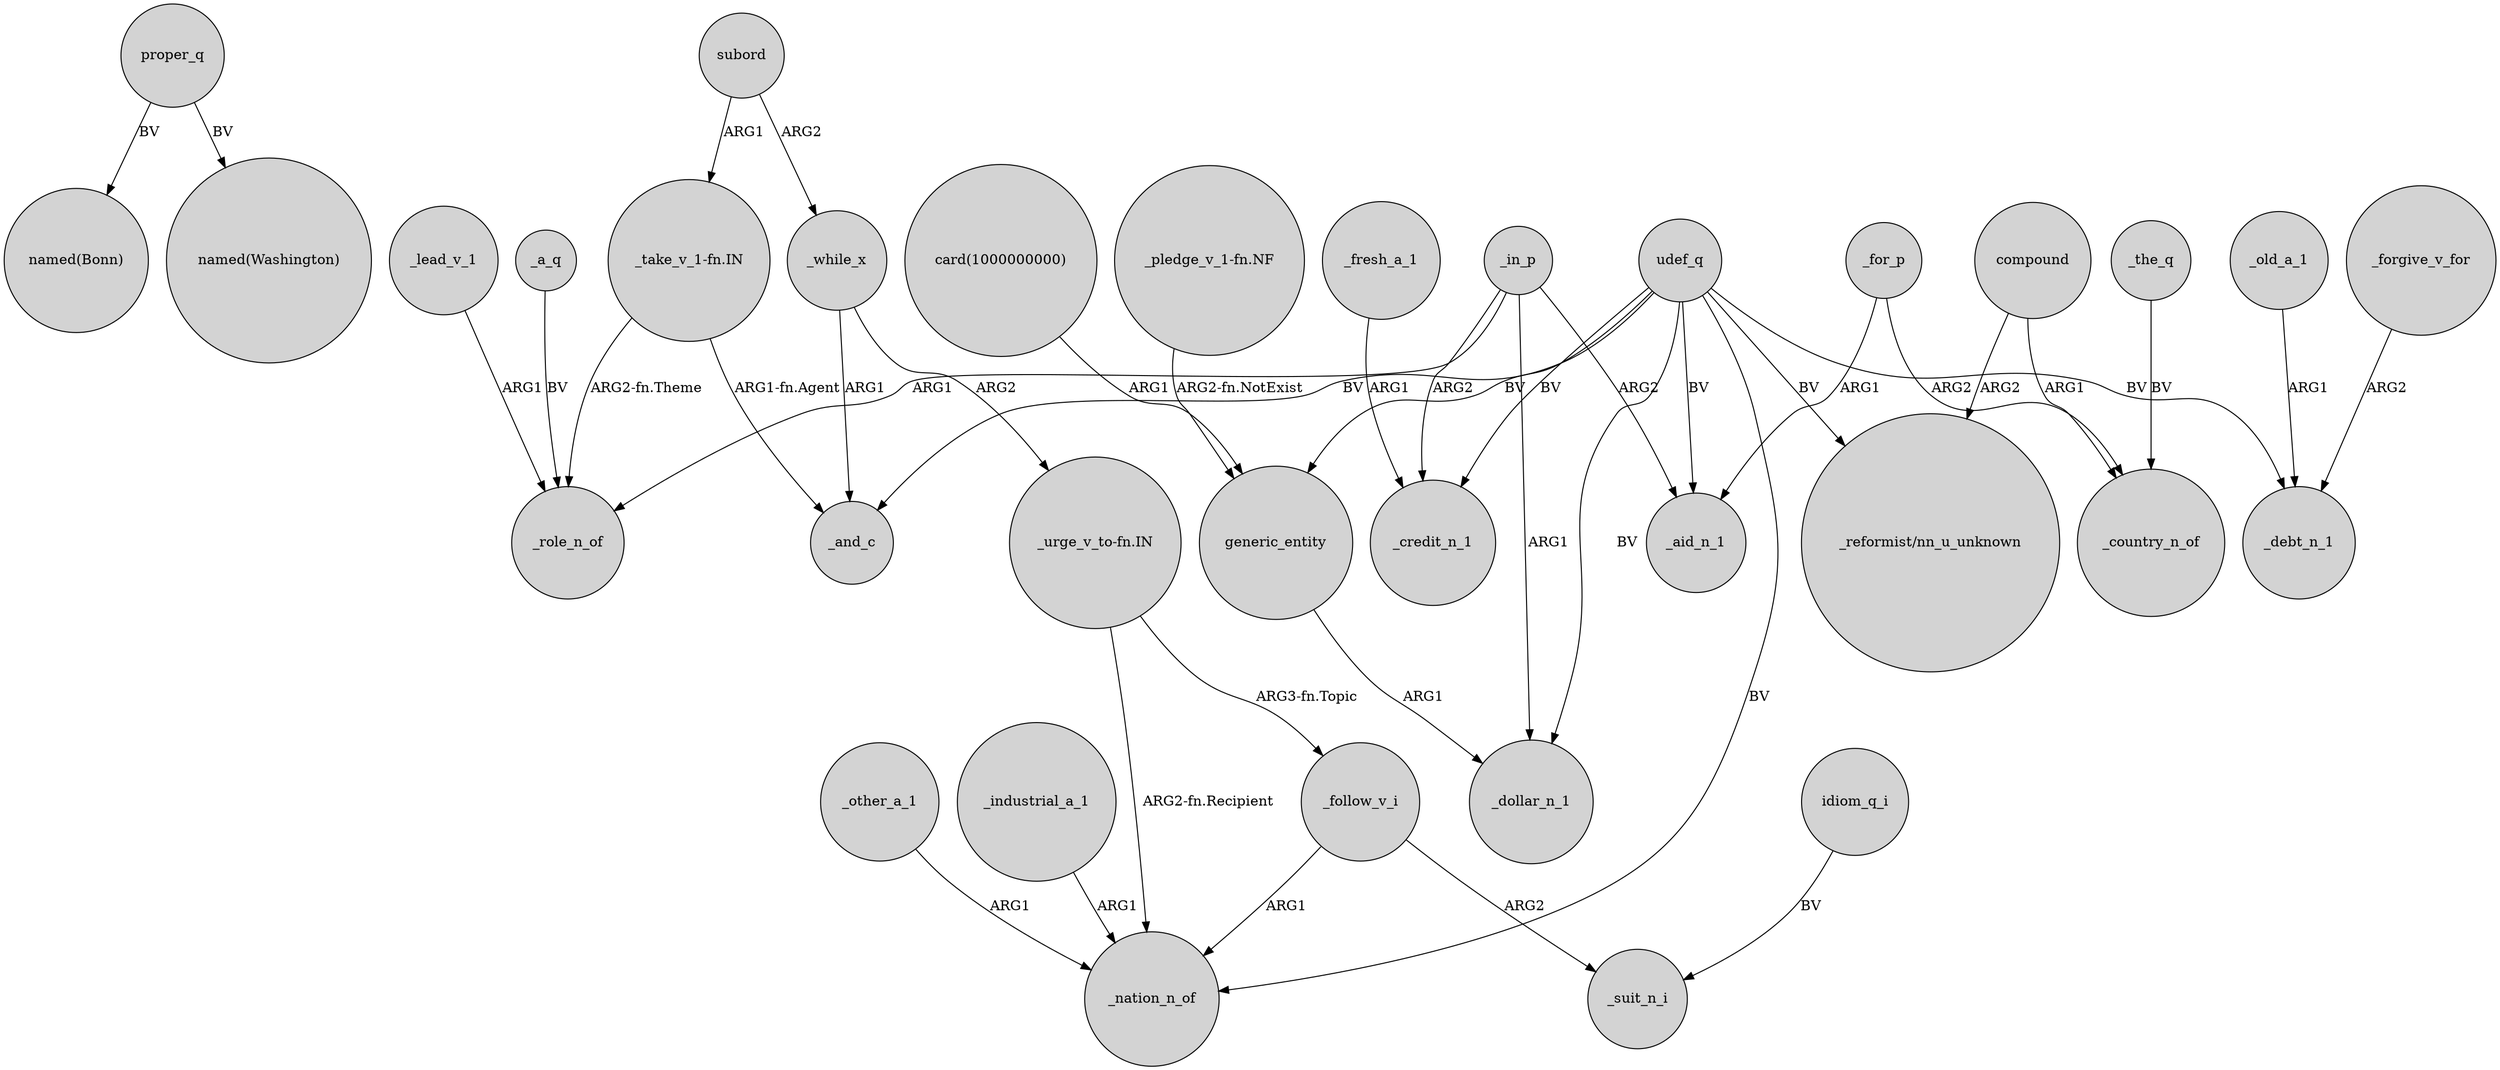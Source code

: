digraph {
	node [shape=circle style=filled]
	proper_q -> "named(Bonn)" [label=BV]
	_fresh_a_1 -> _credit_n_1 [label=ARG1]
	"_pledge_v_1-fn.NF" -> generic_entity [label="ARG2-fn.NotExist"]
	_industrial_a_1 -> _nation_n_of [label=ARG1]
	_in_p -> _credit_n_1 [label=ARG2]
	udef_q -> generic_entity [label=BV]
	compound -> "_reformist/nn_u_unknown" [label=ARG2]
	udef_q -> _credit_n_1 [label=BV]
	udef_q -> _debt_n_1 [label=BV]
	_a_q -> _role_n_of [label=BV]
	idiom_q_i -> _suit_n_i [label=BV]
	"_take_v_1-fn.IN" -> _role_n_of [label="ARG2-fn.Theme"]
	"_urge_v_to-fn.IN" -> _nation_n_of [label="ARG2-fn.Recipient"]
	"_take_v_1-fn.IN" -> _and_c [label="ARG1-fn.Agent"]
	_old_a_1 -> _debt_n_1 [label=ARG1]
	_follow_v_i -> _nation_n_of [label=ARG1]
	subord -> _while_x [label=ARG2]
	_in_p -> _aid_n_1 [label=ARG2]
	proper_q -> "named(Washington)" [label=BV]
	generic_entity -> _dollar_n_1 [label=ARG1]
	_the_q -> _country_n_of [label=BV]
	udef_q -> _nation_n_of [label=BV]
	udef_q -> "_reformist/nn_u_unknown" [label=BV]
	_for_p -> _country_n_of [label=ARG2]
	compound -> _country_n_of [label=ARG1]
	_other_a_1 -> _nation_n_of [label=ARG1]
	_follow_v_i -> _suit_n_i [label=ARG2]
	_forgive_v_for -> _debt_n_1 [label=ARG2]
	_while_x -> _and_c [label=ARG1]
	"_urge_v_to-fn.IN" -> _follow_v_i [label="ARG3-fn.Topic"]
	udef_q -> _aid_n_1 [label=BV]
	_in_p -> _dollar_n_1 [label=ARG1]
	_while_x -> "_urge_v_to-fn.IN" [label=ARG2]
	udef_q -> _dollar_n_1 [label=BV]
	udef_q -> _and_c [label=BV]
	_in_p -> _role_n_of [label=ARG1]
	subord -> "_take_v_1-fn.IN" [label=ARG1]
	"card(1000000000)" -> generic_entity [label=ARG1]
	_lead_v_1 -> _role_n_of [label=ARG1]
	_for_p -> _aid_n_1 [label=ARG1]
}

